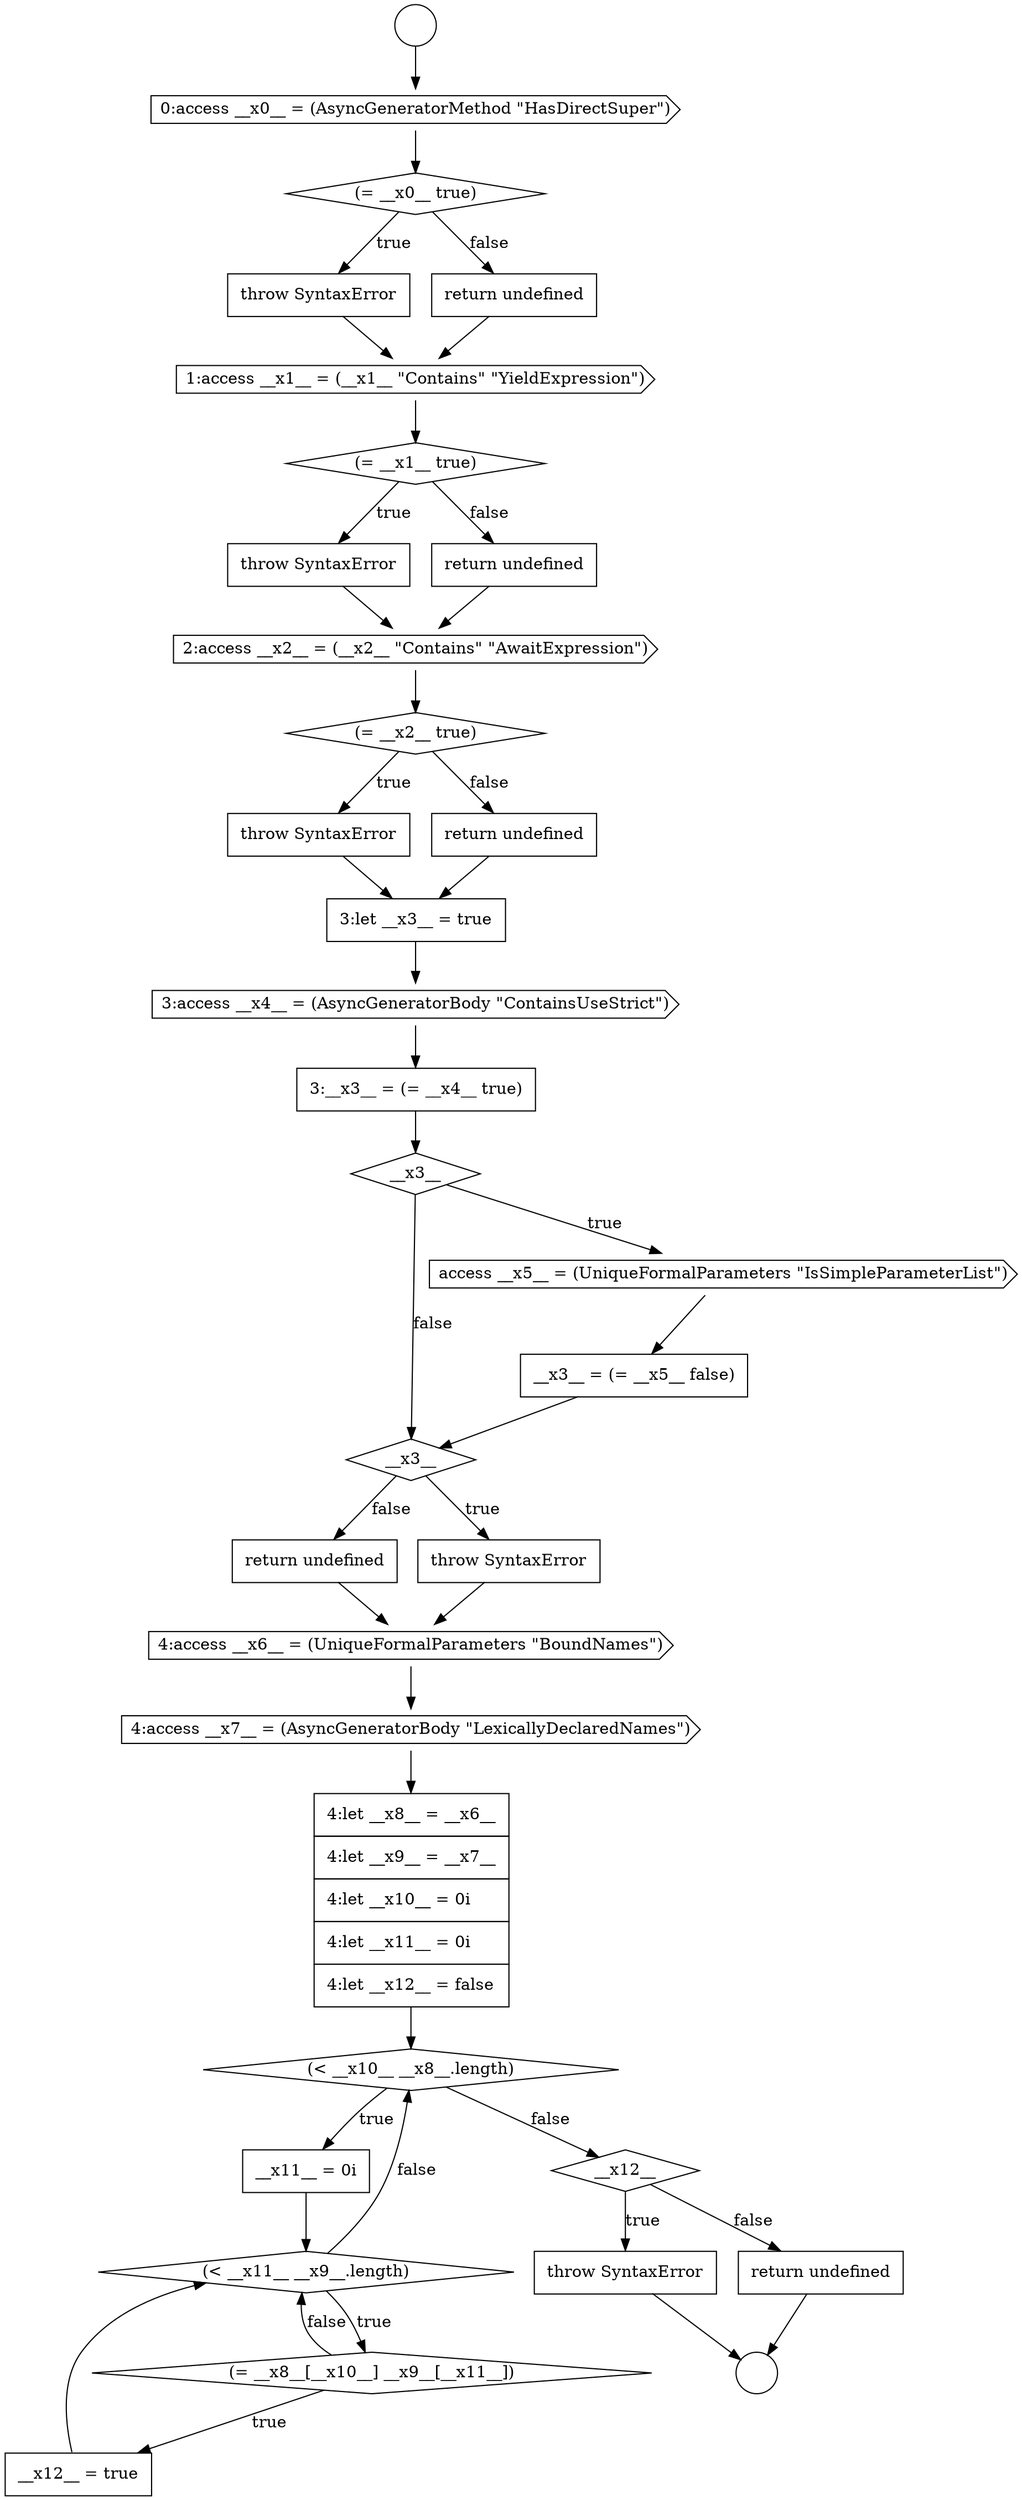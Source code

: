 digraph {
  node20658 [shape=cds, label=<<font color="black">2:access __x2__ = (__x2__ &quot;Contains&quot; &quot;AwaitExpression&quot;)</font>> color="black" fillcolor="white" style=filled]
  node20665 [shape=diamond, label=<<font color="black">__x3__</font>> color="black" fillcolor="white" style=filled]
  node20675 [shape=none, margin=0, label=<<font color="black">
    <table border="0" cellborder="1" cellspacing="0" cellpadding="10">
      <tr><td align="left">__x11__ = 0i</td></tr>
    </table>
  </font>> color="black" fillcolor="white" style=filled]
  node20652 [shape=none, margin=0, label=<<font color="black">
    <table border="0" cellborder="1" cellspacing="0" cellpadding="10">
      <tr><td align="left">throw SyntaxError</td></tr>
    </table>
  </font>> color="black" fillcolor="white" style=filled]
  node20678 [shape=none, margin=0, label=<<font color="black">
    <table border="0" cellborder="1" cellspacing="0" cellpadding="10">
      <tr><td align="left">__x12__ = true</td></tr>
    </table>
  </font>> color="black" fillcolor="white" style=filled]
  node20656 [shape=none, margin=0, label=<<font color="black">
    <table border="0" cellborder="1" cellspacing="0" cellpadding="10">
      <tr><td align="left">throw SyntaxError</td></tr>
    </table>
  </font>> color="black" fillcolor="white" style=filled]
  node20657 [shape=none, margin=0, label=<<font color="black">
    <table border="0" cellborder="1" cellspacing="0" cellpadding="10">
      <tr><td align="left">return undefined</td></tr>
    </table>
  </font>> color="black" fillcolor="white" style=filled]
  node20673 [shape=none, margin=0, label=<<font color="black">
    <table border="0" cellborder="1" cellspacing="0" cellpadding="10">
      <tr><td align="left">4:let __x8__ = __x6__</td></tr>
      <tr><td align="left">4:let __x9__ = __x7__</td></tr>
      <tr><td align="left">4:let __x10__ = 0i</td></tr>
      <tr><td align="left">4:let __x11__ = 0i</td></tr>
      <tr><td align="left">4:let __x12__ = false</td></tr>
    </table>
  </font>> color="black" fillcolor="white" style=filled]
  node20649 [shape=circle label=" " color="black" fillcolor="white" style=filled]
  node20660 [shape=none, margin=0, label=<<font color="black">
    <table border="0" cellborder="1" cellspacing="0" cellpadding="10">
      <tr><td align="left">throw SyntaxError</td></tr>
    </table>
  </font>> color="black" fillcolor="white" style=filled]
  node20670 [shape=none, margin=0, label=<<font color="black">
    <table border="0" cellborder="1" cellspacing="0" cellpadding="10">
      <tr><td align="left">return undefined</td></tr>
    </table>
  </font>> color="black" fillcolor="white" style=filled]
  node20667 [shape=none, margin=0, label=<<font color="black">
    <table border="0" cellborder="1" cellspacing="0" cellpadding="10">
      <tr><td align="left">__x3__ = (= __x5__ false)</td></tr>
    </table>
  </font>> color="black" fillcolor="white" style=filled]
  node20648 [shape=circle label=" " color="black" fillcolor="white" style=filled]
  node20671 [shape=cds, label=<<font color="black">4:access __x6__ = (UniqueFormalParameters &quot;BoundNames&quot;)</font>> color="black" fillcolor="white" style=filled]
  node20654 [shape=cds, label=<<font color="black">1:access __x1__ = (__x1__ &quot;Contains&quot; &quot;YieldExpression&quot;)</font>> color="black" fillcolor="white" style=filled]
  node20668 [shape=diamond, label=<<font color="black">__x3__</font>> color="black" fillcolor="white" style=filled]
  node20651 [shape=diamond, label=<<font color="black">(= __x0__ true)</font>> color="black" fillcolor="white" style=filled]
  node20662 [shape=none, margin=0, label=<<font color="black">
    <table border="0" cellborder="1" cellspacing="0" cellpadding="10">
      <tr><td align="left">3:let __x3__ = true</td></tr>
    </table>
  </font>> color="black" fillcolor="white" style=filled]
  node20679 [shape=diamond, label=<<font color="black">__x12__</font>> color="black" fillcolor="white" style=filled]
  node20672 [shape=cds, label=<<font color="black">4:access __x7__ = (AsyncGeneratorBody &quot;LexicallyDeclaredNames&quot;)</font>> color="black" fillcolor="white" style=filled]
  node20655 [shape=diamond, label=<<font color="black">(= __x1__ true)</font>> color="black" fillcolor="white" style=filled]
  node20674 [shape=diamond, label=<<font color="black">(&lt; __x10__ __x8__.length)</font>> color="black" fillcolor="white" style=filled]
  node20661 [shape=none, margin=0, label=<<font color="black">
    <table border="0" cellborder="1" cellspacing="0" cellpadding="10">
      <tr><td align="left">return undefined</td></tr>
    </table>
  </font>> color="black" fillcolor="white" style=filled]
  node20666 [shape=cds, label=<<font color="black">access __x5__ = (UniqueFormalParameters &quot;IsSimpleParameterList&quot;)</font>> color="black" fillcolor="white" style=filled]
  node20681 [shape=none, margin=0, label=<<font color="black">
    <table border="0" cellborder="1" cellspacing="0" cellpadding="10">
      <tr><td align="left">return undefined</td></tr>
    </table>
  </font>> color="black" fillcolor="white" style=filled]
  node20669 [shape=none, margin=0, label=<<font color="black">
    <table border="0" cellborder="1" cellspacing="0" cellpadding="10">
      <tr><td align="left">throw SyntaxError</td></tr>
    </table>
  </font>> color="black" fillcolor="white" style=filled]
  node20664 [shape=none, margin=0, label=<<font color="black">
    <table border="0" cellborder="1" cellspacing="0" cellpadding="10">
      <tr><td align="left">3:__x3__ = (= __x4__ true)</td></tr>
    </table>
  </font>> color="black" fillcolor="white" style=filled]
  node20677 [shape=diamond, label=<<font color="black">(= __x8__[__x10__] __x9__[__x11__])</font>> color="black" fillcolor="white" style=filled]
  node20650 [shape=cds, label=<<font color="black">0:access __x0__ = (AsyncGeneratorMethod &quot;HasDirectSuper&quot;)</font>> color="black" fillcolor="white" style=filled]
  node20653 [shape=none, margin=0, label=<<font color="black">
    <table border="0" cellborder="1" cellspacing="0" cellpadding="10">
      <tr><td align="left">return undefined</td></tr>
    </table>
  </font>> color="black" fillcolor="white" style=filled]
  node20680 [shape=none, margin=0, label=<<font color="black">
    <table border="0" cellborder="1" cellspacing="0" cellpadding="10">
      <tr><td align="left">throw SyntaxError</td></tr>
    </table>
  </font>> color="black" fillcolor="white" style=filled]
  node20663 [shape=cds, label=<<font color="black">3:access __x4__ = (AsyncGeneratorBody &quot;ContainsUseStrict&quot;)</font>> color="black" fillcolor="white" style=filled]
  node20676 [shape=diamond, label=<<font color="black">(&lt; __x11__ __x9__.length)</font>> color="black" fillcolor="white" style=filled]
  node20659 [shape=diamond, label=<<font color="black">(= __x2__ true)</font>> color="black" fillcolor="white" style=filled]
  node20662 -> node20663 [ color="black"]
  node20648 -> node20650 [ color="black"]
  node20669 -> node20671 [ color="black"]
  node20665 -> node20666 [label=<<font color="black">true</font>> color="black"]
  node20665 -> node20668 [label=<<font color="black">false</font>> color="black"]
  node20660 -> node20662 [ color="black"]
  node20667 -> node20668 [ color="black"]
  node20673 -> node20674 [ color="black"]
  node20672 -> node20673 [ color="black"]
  node20668 -> node20669 [label=<<font color="black">true</font>> color="black"]
  node20668 -> node20670 [label=<<font color="black">false</font>> color="black"]
  node20653 -> node20654 [ color="black"]
  node20680 -> node20649 [ color="black"]
  node20664 -> node20665 [ color="black"]
  node20674 -> node20675 [label=<<font color="black">true</font>> color="black"]
  node20674 -> node20679 [label=<<font color="black">false</font>> color="black"]
  node20679 -> node20680 [label=<<font color="black">true</font>> color="black"]
  node20679 -> node20681 [label=<<font color="black">false</font>> color="black"]
  node20677 -> node20678 [label=<<font color="black">true</font>> color="black"]
  node20677 -> node20676 [label=<<font color="black">false</font>> color="black"]
  node20655 -> node20656 [label=<<font color="black">true</font>> color="black"]
  node20655 -> node20657 [label=<<font color="black">false</font>> color="black"]
  node20671 -> node20672 [ color="black"]
  node20675 -> node20676 [ color="black"]
  node20678 -> node20676 [ color="black"]
  node20658 -> node20659 [ color="black"]
  node20652 -> node20654 [ color="black"]
  node20657 -> node20658 [ color="black"]
  node20659 -> node20660 [label=<<font color="black">true</font>> color="black"]
  node20659 -> node20661 [label=<<font color="black">false</font>> color="black"]
  node20650 -> node20651 [ color="black"]
  node20670 -> node20671 [ color="black"]
  node20666 -> node20667 [ color="black"]
  node20663 -> node20664 [ color="black"]
  node20656 -> node20658 [ color="black"]
  node20676 -> node20677 [label=<<font color="black">true</font>> color="black"]
  node20676 -> node20674 [label=<<font color="black">false</font>> color="black"]
  node20661 -> node20662 [ color="black"]
  node20654 -> node20655 [ color="black"]
  node20681 -> node20649 [ color="black"]
  node20651 -> node20652 [label=<<font color="black">true</font>> color="black"]
  node20651 -> node20653 [label=<<font color="black">false</font>> color="black"]
}
